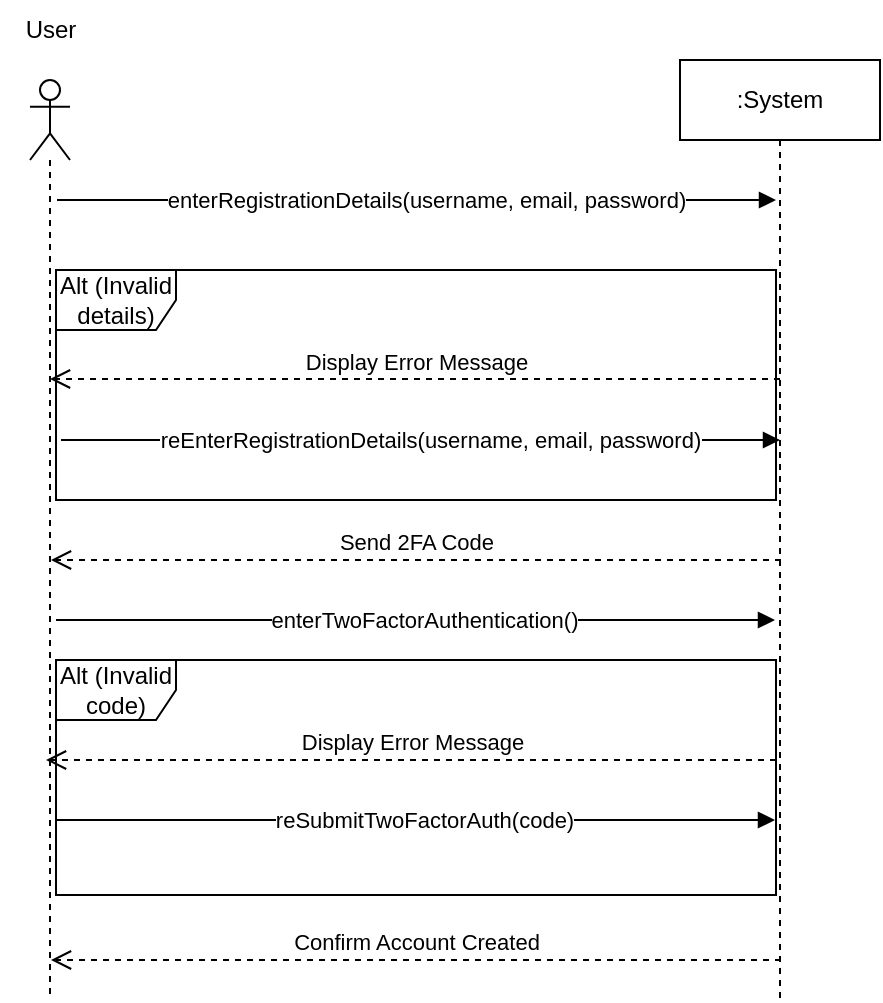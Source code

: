 <mxfile version="27.0.9" pages="15">
  <diagram name="Register Account" id="1pqpSfYd-cz9LpAwklKA">
    <mxGraphModel dx="1793" dy="948" grid="1" gridSize="10" guides="1" tooltips="1" connect="1" arrows="1" fold="1" page="1" pageScale="1" pageWidth="850" pageHeight="1100" math="0" shadow="0">
      <root>
        <mxCell id="0" />
        <mxCell id="1" parent="0" />
        <mxCell id="FxDAs1UEsDiS3sZXbJRw-1" value=":System" style="shape=umlLifeline;perimeter=lifelinePerimeter;whiteSpace=wrap;html=1;container=1;dropTarget=0;collapsible=0;recursiveResize=0;outlineConnect=0;portConstraint=eastwest;newEdgeStyle={&quot;curved&quot;:0,&quot;rounded&quot;:0};" vertex="1" parent="1">
          <mxGeometry x="530" y="500" width="100" height="470" as="geometry" />
        </mxCell>
        <mxCell id="FxDAs1UEsDiS3sZXbJRw-2" value="" style="shape=umlLifeline;perimeter=lifelinePerimeter;whiteSpace=wrap;html=1;container=1;dropTarget=0;collapsible=0;recursiveResize=0;outlineConnect=0;portConstraint=eastwest;newEdgeStyle={&quot;curved&quot;:0,&quot;rounded&quot;:0};participant=umlActor;" vertex="1" parent="1">
          <mxGeometry x="205" y="510" width="20" height="460" as="geometry" />
        </mxCell>
        <mxCell id="FxDAs1UEsDiS3sZXbJRw-3" value="User" style="text;html=1;align=center;verticalAlign=middle;resizable=0;points=[];autosize=1;strokeColor=none;fillColor=none;" vertex="1" parent="1">
          <mxGeometry x="190" y="470" width="50" height="30" as="geometry" />
        </mxCell>
        <mxCell id="FxDAs1UEsDiS3sZXbJRw-4" value="" style="endArrow=block;endFill=1;html=1;edgeStyle=orthogonalEdgeStyle;align=left;verticalAlign=top;rounded=0;" edge="1" parent="1">
          <mxGeometry x="-1" relative="1" as="geometry">
            <mxPoint x="218.5" y="570" as="sourcePoint" />
            <mxPoint x="578" y="570" as="targetPoint" />
            <Array as="points" />
          </mxGeometry>
        </mxCell>
        <mxCell id="FxDAs1UEsDiS3sZXbJRw-5" value="enterRegistrationDetails(username, email, password)" style="edgeLabel;html=1;align=center;verticalAlign=middle;resizable=0;points=[];" vertex="1" connectable="0" parent="FxDAs1UEsDiS3sZXbJRw-4">
          <mxGeometry x="-0.149" y="-4" relative="1" as="geometry">
            <mxPoint x="31" y="-4" as="offset" />
          </mxGeometry>
        </mxCell>
        <mxCell id="FxDAs1UEsDiS3sZXbJRw-7" value="Alt (Invalid details)" style="shape=umlFrame;whiteSpace=wrap;html=1;" vertex="1" parent="1">
          <mxGeometry x="218" y="605" width="360" height="115" as="geometry" />
        </mxCell>
        <mxCell id="FxDAs1UEsDiS3sZXbJRw-8" value="Display Error Message" style="html=1;verticalAlign=bottom;endArrow=open;dashed=1;endSize=8;rounded=0;" edge="1" parent="1">
          <mxGeometry relative="1" as="geometry">
            <mxPoint x="580" y="659.5" as="sourcePoint" />
            <mxPoint x="215" y="659.5" as="targetPoint" />
            <Array as="points" />
          </mxGeometry>
        </mxCell>
        <mxCell id="FxDAs1UEsDiS3sZXbJRw-9" value="" style="endArrow=block;endFill=1;html=1;edgeStyle=orthogonalEdgeStyle;align=left;verticalAlign=top;rounded=0;" edge="1" parent="1">
          <mxGeometry x="-1" relative="1" as="geometry">
            <mxPoint x="220.5" y="690" as="sourcePoint" />
            <mxPoint x="580" y="690" as="targetPoint" />
            <Array as="points" />
          </mxGeometry>
        </mxCell>
        <mxCell id="FxDAs1UEsDiS3sZXbJRw-10" value="reEnterRegistrationDetails(username, email, password)" style="edgeLabel;html=1;align=center;verticalAlign=middle;resizable=0;points=[];" vertex="1" connectable="0" parent="FxDAs1UEsDiS3sZXbJRw-9">
          <mxGeometry x="-0.149" y="-4" relative="1" as="geometry">
            <mxPoint x="31" y="-4" as="offset" />
          </mxGeometry>
        </mxCell>
        <mxCell id="FxDAs1UEsDiS3sZXbJRw-11" value="Confirm Account Created" style="html=1;verticalAlign=bottom;endArrow=open;dashed=1;endSize=8;rounded=0;" edge="1" parent="1">
          <mxGeometry relative="1" as="geometry">
            <mxPoint x="580.5" y="950" as="sourcePoint" />
            <mxPoint x="215.5" y="950" as="targetPoint" />
            <Array as="points">
              <mxPoint x="391" y="950" />
            </Array>
          </mxGeometry>
        </mxCell>
        <mxCell id="1gmR5vEs358kNA3_uDK7-1" value="Send 2FA Code" style="html=1;verticalAlign=bottom;endArrow=open;dashed=1;endSize=8;rounded=0;" edge="1" parent="1">
          <mxGeometry relative="1" as="geometry">
            <mxPoint x="580.5" y="750" as="sourcePoint" />
            <mxPoint x="215.5" y="750" as="targetPoint" />
            <Array as="points" />
          </mxGeometry>
        </mxCell>
        <mxCell id="1gmR5vEs358kNA3_uDK7-2" value="" style="endArrow=block;endFill=1;html=1;edgeStyle=orthogonalEdgeStyle;align=left;verticalAlign=top;rounded=0;" edge="1" parent="1">
          <mxGeometry x="-1" relative="1" as="geometry">
            <mxPoint x="218" y="780" as="sourcePoint" />
            <mxPoint x="577.5" y="780" as="targetPoint" />
            <Array as="points" />
          </mxGeometry>
        </mxCell>
        <mxCell id="1gmR5vEs358kNA3_uDK7-3" value="enterTwoFactorAuthentication()" style="edgeLabel;html=1;align=center;verticalAlign=middle;resizable=0;points=[];" vertex="1" connectable="0" parent="1gmR5vEs358kNA3_uDK7-2">
          <mxGeometry x="-0.149" y="-4" relative="1" as="geometry">
            <mxPoint x="31" y="-4" as="offset" />
          </mxGeometry>
        </mxCell>
        <mxCell id="mqZ5TVwkVFDU4co7SOMQ-1" value="Alt (Invalid code)" style="shape=umlFrame;whiteSpace=wrap;html=1;" vertex="1" parent="1">
          <mxGeometry x="218" y="800" width="360" height="117.5" as="geometry" />
        </mxCell>
        <mxCell id="mqZ5TVwkVFDU4co7SOMQ-2" value="Display Error Message" style="html=1;verticalAlign=bottom;endArrow=open;dashed=1;endSize=8;rounded=0;" edge="1" parent="1">
          <mxGeometry relative="1" as="geometry">
            <mxPoint x="578" y="850" as="sourcePoint" />
            <mxPoint x="213" y="850" as="targetPoint" />
            <Array as="points" />
          </mxGeometry>
        </mxCell>
        <mxCell id="mqZ5TVwkVFDU4co7SOMQ-3" value="" style="endArrow=block;endFill=1;html=1;edgeStyle=orthogonalEdgeStyle;align=left;verticalAlign=top;rounded=0;" edge="1" parent="1">
          <mxGeometry x="-1" relative="1" as="geometry">
            <mxPoint x="218" y="880" as="sourcePoint" />
            <mxPoint x="577.5" y="880" as="targetPoint" />
            <Array as="points" />
          </mxGeometry>
        </mxCell>
        <mxCell id="mqZ5TVwkVFDU4co7SOMQ-4" value="reSubmitTwoFactorAuth(code)" style="edgeLabel;html=1;align=center;verticalAlign=middle;resizable=0;points=[];" vertex="1" connectable="0" parent="mqZ5TVwkVFDU4co7SOMQ-3">
          <mxGeometry x="-0.149" y="-4" relative="1" as="geometry">
            <mxPoint x="31" y="-4" as="offset" />
          </mxGeometry>
        </mxCell>
      </root>
    </mxGraphModel>
  </diagram>
  <diagram id="uh87EgHbrQ8ZQ8i9jcUo" name="Log In">
    <mxGraphModel dx="1793" dy="948" grid="1" gridSize="10" guides="1" tooltips="1" connect="1" arrows="1" fold="1" page="1" pageScale="1" pageWidth="850" pageHeight="1100" math="0" shadow="0">
      <root>
        <mxCell id="0" />
        <mxCell id="1" parent="0" />
        <mxCell id="opAdSMWIHy6J_pjS0oB1-1" value=":System" style="shape=umlLifeline;perimeter=lifelinePerimeter;whiteSpace=wrap;html=1;container=1;collapsible=0;recursiveResize=0;outlineConnect=0;" vertex="1" parent="1">
          <mxGeometry x="540" y="370" width="100" height="470" as="geometry" />
        </mxCell>
        <mxCell id="J1fjOm7FPgVKY1wQyhdM-1" value="" style="shape=umlLifeline;participant=umlActor;perimeter=lifelinePerimeter;whiteSpace=wrap;html=1;container=1;collapsible=0;recursiveResize=0;verticalAlign=top;spacingTop=36;outlineConnect=0;" vertex="1" parent="1">
          <mxGeometry x="220" y="380" width="20" height="450" as="geometry" />
        </mxCell>
        <mxCell id="N7qdNixGbAc1uDaFdiIj-1" value="User" style="text;html=1;align=center;verticalAlign=middle;resizable=0;points=[];autosize=1;strokeColor=none;fillColor=none;" vertex="1" parent="1">
          <mxGeometry x="205" y="348" width="50" height="30" as="geometry" />
        </mxCell>
        <mxCell id="oaJqhY634ODGI0mnjkI0-1" value="" style="endArrow=block;endFill=1;html=1;edgeStyle=orthogonalEdgeStyle;align=left;verticalAlign=top;rounded=0;" edge="1" parent="1">
          <mxGeometry x="-1" relative="1" as="geometry">
            <mxPoint x="230" y="450" as="sourcePoint" />
            <mxPoint x="589.5" y="450" as="targetPoint" />
            <Array as="points" />
          </mxGeometry>
        </mxCell>
        <mxCell id="oaJqhY634ODGI0mnjkI0-2" value="enterCredentials(userName, password)" style="edgeLabel;html=1;align=center;verticalAlign=middle;resizable=0;points=[];" vertex="1" connectable="0" parent="oaJqhY634ODGI0mnjkI0-1">
          <mxGeometry x="-0.149" y="-4" relative="1" as="geometry">
            <mxPoint x="31" y="-4" as="offset" />
          </mxGeometry>
        </mxCell>
        <mxCell id="hAj1PIBD1Thy0Ns925TO-1" value="Alt (Invalid details)" style="shape=umlFrame;whiteSpace=wrap;html=1;" vertex="1" parent="1">
          <mxGeometry x="233" y="491" width="357" height="117.5" as="geometry" />
        </mxCell>
        <mxCell id="hAj1PIBD1Thy0Ns925TO-2" value="Display Error Message" style="html=1;verticalAlign=bottom;endArrow=open;dashed=1;endSize=8;rounded=0;exitX=1.007;exitY=0.308;exitDx=0;exitDy=0;exitPerimeter=0;" edge="1" parent="1" source="hAj1PIBD1Thy0Ns925TO-1">
          <mxGeometry relative="1" as="geometry">
            <mxPoint x="595" y="527" as="sourcePoint" />
            <mxPoint x="230" y="527" as="targetPoint" />
            <Array as="points" />
          </mxGeometry>
        </mxCell>
        <mxCell id="hAj1PIBD1Thy0Ns925TO-3" value="" style="endArrow=block;endFill=1;html=1;edgeStyle=orthogonalEdgeStyle;align=left;verticalAlign=top;rounded=0;" edge="1" parent="1">
          <mxGeometry x="-1" relative="1" as="geometry">
            <mxPoint x="235.5" y="557.5" as="sourcePoint" />
            <mxPoint x="595" y="557.5" as="targetPoint" />
            <Array as="points" />
          </mxGeometry>
        </mxCell>
        <mxCell id="hAj1PIBD1Thy0Ns925TO-4" value="reEnterCredentials(username, password)" style="edgeLabel;html=1;align=center;verticalAlign=middle;resizable=0;points=[];" vertex="1" connectable="0" parent="hAj1PIBD1Thy0Ns925TO-3">
          <mxGeometry x="-0.149" y="-4" relative="1" as="geometry">
            <mxPoint x="31" y="-4" as="offset" />
          </mxGeometry>
        </mxCell>
        <mxCell id="hAj1PIBD1Thy0Ns925TO-5" value="Send 2FA Code" style="html=1;verticalAlign=bottom;endArrow=open;dashed=1;endSize=8;rounded=0;" edge="1" parent="1">
          <mxGeometry relative="1" as="geometry">
            <mxPoint x="598" y="630" as="sourcePoint" />
            <mxPoint x="233" y="630" as="targetPoint" />
            <Array as="points" />
          </mxGeometry>
        </mxCell>
        <mxCell id="M-MEIZKygvUvYzM5Lk3Q-1" value="" style="endArrow=block;endFill=1;html=1;edgeStyle=orthogonalEdgeStyle;align=left;verticalAlign=top;rounded=0;" edge="1" parent="1">
          <mxGeometry x="-1" relative="1" as="geometry">
            <mxPoint x="233.5" y="660" as="sourcePoint" />
            <mxPoint x="593" y="660" as="targetPoint" />
            <Array as="points" />
          </mxGeometry>
        </mxCell>
        <mxCell id="M-MEIZKygvUvYzM5Lk3Q-2" value="enterTwoFactorAuthentication(code)" style="edgeLabel;html=1;align=center;verticalAlign=middle;resizable=0;points=[];" vertex="1" connectable="0" parent="M-MEIZKygvUvYzM5Lk3Q-1">
          <mxGeometry x="-0.149" y="-4" relative="1" as="geometry">
            <mxPoint x="31" y="-4" as="offset" />
          </mxGeometry>
        </mxCell>
        <mxCell id="Be-OJxQsaDiipmhl5En7-1" value="Alt (Invalid code)" style="shape=umlFrame;whiteSpace=wrap;html=1;" vertex="1" parent="1">
          <mxGeometry x="233" y="680" width="360" height="117.5" as="geometry" />
        </mxCell>
        <mxCell id="Be-OJxQsaDiipmhl5En7-2" value="Display Error Message" style="html=1;verticalAlign=bottom;endArrow=open;dashed=1;endSize=8;rounded=0;" edge="1" parent="1">
          <mxGeometry relative="1" as="geometry">
            <mxPoint x="593" y="730" as="sourcePoint" />
            <mxPoint x="228" y="730" as="targetPoint" />
            <Array as="points" />
          </mxGeometry>
        </mxCell>
        <mxCell id="Be-OJxQsaDiipmhl5En7-3" value="" style="endArrow=block;endFill=1;html=1;edgeStyle=orthogonalEdgeStyle;align=left;verticalAlign=top;rounded=0;" edge="1" parent="1">
          <mxGeometry x="-1" relative="1" as="geometry">
            <mxPoint x="233" y="760" as="sourcePoint" />
            <mxPoint x="592.5" y="760" as="targetPoint" />
            <Array as="points" />
          </mxGeometry>
        </mxCell>
        <mxCell id="Be-OJxQsaDiipmhl5En7-4" value="reSubmitTwoFactorAuth(code)" style="edgeLabel;html=1;align=center;verticalAlign=middle;resizable=0;points=[];" vertex="1" connectable="0" parent="Be-OJxQsaDiipmhl5En7-3">
          <mxGeometry x="-0.149" y="-4" relative="1" as="geometry">
            <mxPoint x="31" y="-4" as="offset" />
          </mxGeometry>
        </mxCell>
        <mxCell id="VzkKA3PZpx1zdFq-BIwN-2" value="Show Dashboard" style="html=1;verticalAlign=bottom;endArrow=open;dashed=1;endSize=8;rounded=0;" edge="1" parent="1">
          <mxGeometry relative="1" as="geometry">
            <mxPoint x="598" y="820" as="sourcePoint" />
            <mxPoint x="233" y="820" as="targetPoint" />
            <Array as="points" />
          </mxGeometry>
        </mxCell>
      </root>
    </mxGraphModel>
  </diagram>
  <diagram id="i5IVwLpuvhAJIHxCDDOK" name="Connect Bank Account">
    <mxGraphModel dx="1793" dy="948" grid="1" gridSize="10" guides="1" tooltips="1" connect="1" arrows="1" fold="1" page="1" pageScale="1" pageWidth="850" pageHeight="1100" math="0" shadow="0">
      <root>
        <mxCell id="0" />
        <mxCell id="1" parent="0" />
        <mxCell id="KcyXoarNdVbim__01WrX-1" value=":System" style="shape=umlLifeline;perimeter=lifelinePerimeter;whiteSpace=wrap;html=1;container=1;collapsible=0;recursiveResize=0;outlineConnect=0;" vertex="1" parent="1">
          <mxGeometry x="550" y="420" width="100" height="300" as="geometry" />
        </mxCell>
        <mxCell id="522Ho5aytyaWJcNF1Unx-1" value="" style="shape=umlLifeline;participant=umlActor;perimeter=lifelinePerimeter;whiteSpace=wrap;html=1;container=1;collapsible=0;recursiveResize=0;verticalAlign=top;spacingTop=36;outlineConnect=0;" vertex="1" parent="1">
          <mxGeometry x="230" y="420" width="20" height="300" as="geometry" />
        </mxCell>
        <mxCell id="DCIxynMOUwX_Ei5-sJFM-1" value="" style="endArrow=block;endFill=1;html=1;edgeStyle=orthogonalEdgeStyle;align=left;verticalAlign=top;rounded=0;" edge="1" parent="1">
          <mxGeometry x="-1" relative="1" as="geometry">
            <mxPoint x="245" y="580" as="sourcePoint" />
            <mxPoint x="604.5" y="580" as="targetPoint" />
            <Array as="points" />
          </mxGeometry>
        </mxCell>
        <mxCell id="DCIxynMOUwX_Ei5-sJFM-2" value="enterBankCredentials(userName, password)" style="edgeLabel;html=1;align=center;verticalAlign=middle;resizable=0;points=[];" vertex="1" connectable="0" parent="DCIxynMOUwX_Ei5-sJFM-1">
          <mxGeometry x="-0.149" y="-4" relative="1" as="geometry">
            <mxPoint x="31" y="-4" as="offset" />
          </mxGeometry>
        </mxCell>
        <mxCell id="DCIxynMOUwX_Ei5-sJFM-3" value="" style="endArrow=block;endFill=1;html=1;edgeStyle=orthogonalEdgeStyle;align=left;verticalAlign=top;rounded=0;" edge="1" parent="1">
          <mxGeometry x="-1" relative="1" as="geometry">
            <mxPoint x="245" y="480" as="sourcePoint" />
            <mxPoint x="604.5" y="480" as="targetPoint" />
            <Array as="points" />
          </mxGeometry>
        </mxCell>
        <mxCell id="DCIxynMOUwX_Ei5-sJFM-4" value="connectBankAccount()" style="edgeLabel;html=1;align=center;verticalAlign=middle;resizable=0;points=[];" vertex="1" connectable="0" parent="DCIxynMOUwX_Ei5-sJFM-3">
          <mxGeometry x="-0.149" y="-4" relative="1" as="geometry">
            <mxPoint x="31" y="-4" as="offset" />
          </mxGeometry>
        </mxCell>
        <mxCell id="LgQk5Skc2WcmGvNvlmgl-1" value="Show Bank List" style="html=1;verticalAlign=bottom;endArrow=open;dashed=1;endSize=8;rounded=0;" edge="1" parent="1">
          <mxGeometry x="0.001" relative="1" as="geometry">
            <mxPoint x="605" y="510" as="sourcePoint" />
            <mxPoint x="240" y="510" as="targetPoint" />
            <Array as="points">
              <mxPoint x="415.5" y="510" />
            </Array>
            <mxPoint as="offset" />
          </mxGeometry>
        </mxCell>
        <mxCell id="nQMW1B32F1hX8MCWmwQC-1" value="Ask permission to connect account" style="html=1;verticalAlign=bottom;endArrow=open;dashed=1;endSize=8;rounded=0;" edge="1" parent="1">
          <mxGeometry x="0.001" relative="1" as="geometry">
            <mxPoint x="608" y="620" as="sourcePoint" />
            <mxPoint x="243" y="620" as="targetPoint" />
            <Array as="points">
              <mxPoint x="418.5" y="620" />
            </Array>
            <mxPoint as="offset" />
          </mxGeometry>
        </mxCell>
        <mxCell id="nQMW1B32F1hX8MCWmwQC-2" value="" style="endArrow=block;endFill=1;html=1;edgeStyle=orthogonalEdgeStyle;align=left;verticalAlign=top;rounded=0;" edge="1" parent="1">
          <mxGeometry x="-1" relative="1" as="geometry">
            <mxPoint x="240" y="540" as="sourcePoint" />
            <mxPoint x="599.5" y="540" as="targetPoint" />
            <Array as="points" />
          </mxGeometry>
        </mxCell>
        <mxCell id="nQMW1B32F1hX8MCWmwQC-3" value="selectUserBankChoice(Bank)" style="edgeLabel;html=1;align=center;verticalAlign=middle;resizable=0;points=[];" vertex="1" connectable="0" parent="nQMW1B32F1hX8MCWmwQC-2">
          <mxGeometry x="-0.149" y="-4" relative="1" as="geometry">
            <mxPoint x="31" y="-4" as="offset" />
          </mxGeometry>
        </mxCell>
        <mxCell id="nQMW1B32F1hX8MCWmwQC-5" value="" style="endArrow=block;endFill=1;html=1;edgeStyle=orthogonalEdgeStyle;align=left;verticalAlign=top;rounded=0;" edge="1" parent="1">
          <mxGeometry x="-1" relative="1" as="geometry">
            <mxPoint x="240" y="650" as="sourcePoint" />
            <mxPoint x="599.5" y="650" as="targetPoint" />
            <Array as="points" />
          </mxGeometry>
        </mxCell>
        <mxCell id="nQMW1B32F1hX8MCWmwQC-6" value="initiateBankConnection(Account)" style="edgeLabel;html=1;align=center;verticalAlign=middle;resizable=0;points=[];" vertex="1" connectable="0" parent="nQMW1B32F1hX8MCWmwQC-5">
          <mxGeometry x="-0.149" y="-4" relative="1" as="geometry">
            <mxPoint x="31" y="-4" as="offset" />
          </mxGeometry>
        </mxCell>
        <mxCell id="nQMW1B32F1hX8MCWmwQC-7" value="Bank Account Connected" style="html=1;verticalAlign=bottom;endArrow=open;dashed=1;endSize=8;rounded=0;" edge="1" parent="1">
          <mxGeometry x="0.001" relative="1" as="geometry">
            <mxPoint x="608" y="690" as="sourcePoint" />
            <mxPoint x="243" y="690" as="targetPoint" />
            <Array as="points">
              <mxPoint x="418.5" y="690" />
            </Array>
            <mxPoint as="offset" />
          </mxGeometry>
        </mxCell>
      </root>
    </mxGraphModel>
  </diagram>
  <diagram id="peTMQjeKiq0AIDLkKxx9" name="Sync Transaction">
    <mxGraphModel dx="1793" dy="948" grid="1" gridSize="10" guides="1" tooltips="1" connect="1" arrows="1" fold="1" page="1" pageScale="1" pageWidth="850" pageHeight="1100" math="0" shadow="0">
      <root>
        <mxCell id="0" />
        <mxCell id="1" parent="0" />
        <mxCell id="cuiz1XQLiI8A0QThiAB_-1" value=":Bank" style="shape=umlLifeline;perimeter=lifelinePerimeter;whiteSpace=wrap;html=1;container=1;collapsible=0;recursiveResize=0;outlineConnect=0;" vertex="1" parent="1">
          <mxGeometry x="500" y="429" width="100" height="231" as="geometry" />
        </mxCell>
        <mxCell id="K5MD4WhougbMNWgGFbaG-1" value="" style="shape=umlLifeline;participant=umlActor;perimeter=lifelinePerimeter;whiteSpace=wrap;html=1;container=1;collapsible=0;recursiveResize=0;verticalAlign=top;spacingTop=36;outlineConnect=0;" vertex="1" parent="1">
          <mxGeometry x="190" y="440" width="20" height="220" as="geometry" />
        </mxCell>
        <mxCell id="1xd4soagFU9HnLHUa8Md-1" value="User" style="text;html=1;align=center;verticalAlign=middle;resizable=0;points=[];autosize=1;strokeColor=none;fillColor=none;" vertex="1" parent="1">
          <mxGeometry x="175" y="410" width="50" height="30" as="geometry" />
        </mxCell>
        <mxCell id="qIfcWWj2qbqolz4PFFvk-1" value="" style="endArrow=block;endFill=1;html=1;edgeStyle=orthogonalEdgeStyle;align=left;verticalAlign=top;rounded=0;" edge="1" parent="1">
          <mxGeometry x="-1" relative="1" as="geometry">
            <mxPoint x="200" y="510" as="sourcePoint" />
            <mxPoint x="550" y="510" as="targetPoint" />
            <Array as="points" />
          </mxGeometry>
        </mxCell>
        <mxCell id="qIfcWWj2qbqolz4PFFvk-2" value="syncTransactions(connectedAccount)" style="edgeLabel;html=1;align=center;verticalAlign=middle;resizable=0;points=[];" vertex="1" connectable="0" parent="qIfcWWj2qbqolz4PFFvk-1">
          <mxGeometry x="-0.149" y="-4" relative="1" as="geometry">
            <mxPoint x="31" y="-4" as="offset" />
          </mxGeometry>
        </mxCell>
        <mxCell id="qIfcWWj2qbqolz4PFFvk-3" value="Display Transactions" style="html=1;verticalAlign=bottom;endArrow=open;dashed=1;endSize=8;rounded=0;" edge="1" parent="1">
          <mxGeometry x="0.001" relative="1" as="geometry">
            <mxPoint x="550" y="560.5" as="sourcePoint" />
            <mxPoint x="200" y="560" as="targetPoint" />
            <Array as="points">
              <mxPoint x="375.5" y="560" />
            </Array>
            <mxPoint as="offset" />
          </mxGeometry>
        </mxCell>
      </root>
    </mxGraphModel>
  </diagram>
  <diagram id="y6f8h4-BZxH0-dwR-Xw2" name="Provide Statements">
    <mxGraphModel dx="1793" dy="948" grid="1" gridSize="10" guides="1" tooltips="1" connect="1" arrows="1" fold="1" page="1" pageScale="1" pageWidth="850" pageHeight="1100" math="0" shadow="0">
      <root>
        <mxCell id="0" />
        <mxCell id="1" parent="0" />
        <mxCell id="4e6lsWODcdJ3Via3zUoh-1" value=":System" style="shape=umlLifeline;perimeter=lifelinePerimeter;whiteSpace=wrap;html=1;container=1;collapsible=0;recursiveResize=0;outlineConnect=0;" vertex="1" parent="1">
          <mxGeometry x="530" y="360" width="100" height="300" as="geometry" />
        </mxCell>
        <mxCell id="27RHtHxHYs9ijt4u62z3-1" value="" style="shape=umlLifeline;participant=umlActor;perimeter=lifelinePerimeter;whiteSpace=wrap;html=1;container=1;collapsible=0;recursiveResize=0;verticalAlign=top;spacingTop=36;outlineConnect=0;" vertex="1" parent="1">
          <mxGeometry x="210" y="360" width="20" height="300" as="geometry" />
        </mxCell>
        <mxCell id="6fdwEbvSgm31NNwG1V2H-1" value="Bank" style="text;html=1;align=center;verticalAlign=middle;resizable=0;points=[];autosize=1;strokeColor=none;fillColor=none;" vertex="1" parent="1">
          <mxGeometry x="195" y="328" width="50" height="30" as="geometry" />
        </mxCell>
        <mxCell id="rzWqcx9wELx2UDYNCoJS-1" value="Acknowledge Statement Recieved" style="html=1;verticalAlign=bottom;endArrow=open;dashed=1;endSize=8;rounded=0;" edge="1" parent="1">
          <mxGeometry x="0.003" relative="1" as="geometry">
            <mxPoint x="575" y="480" as="sourcePoint" />
            <mxPoint x="220" y="480" as="targetPoint" />
            <Array as="points">
              <mxPoint x="385.5" y="480" />
            </Array>
            <mxPoint as="offset" />
          </mxGeometry>
        </mxCell>
        <mxCell id="y7ThaSYnWT--AiEIeCyC-1" value="" style="endArrow=block;endFill=1;html=1;edgeStyle=orthogonalEdgeStyle;align=left;verticalAlign=top;rounded=0;" edge="1" parent="1">
          <mxGeometry x="-1" relative="1" as="geometry">
            <mxPoint x="220" y="430" as="sourcePoint" />
            <mxPoint x="579.5" y="430" as="targetPoint" />
            <Array as="points" />
          </mxGeometry>
        </mxCell>
        <mxCell id="y7ThaSYnWT--AiEIeCyC-2" value="sendMonthlyStatements(userID, statementData)" style="edgeLabel;html=1;align=center;verticalAlign=middle;resizable=0;points=[];" vertex="1" connectable="0" parent="y7ThaSYnWT--AiEIeCyC-1">
          <mxGeometry x="-0.149" y="-4" relative="1" as="geometry">
            <mxPoint x="31" y="-4" as="offset" />
          </mxGeometry>
        </mxCell>
      </root>
    </mxGraphModel>
  </diagram>
  <diagram id="eclNfc9ZfbcEC3QKp3Fj" name="Track Earnings and Spendings">
    <mxGraphModel dx="1793" dy="948" grid="1" gridSize="10" guides="1" tooltips="1" connect="1" arrows="1" fold="1" page="1" pageScale="1" pageWidth="850" pageHeight="1100" math="0" shadow="0">
      <root>
        <mxCell id="0" />
        <mxCell id="1" parent="0" />
        <mxCell id="qS8W4mdJHPQzK-oQmi4c-1" value=":System" style="shape=umlLifeline;perimeter=lifelinePerimeter;whiteSpace=wrap;html=1;container=1;collapsible=0;recursiveResize=0;outlineConnect=0;" vertex="1" parent="1">
          <mxGeometry x="520" y="368" width="100" height="300" as="geometry" />
        </mxCell>
        <mxCell id="eshZVdfJpMCLeb-qC4mu-1" value="" style="shape=umlLifeline;participant=umlActor;perimeter=lifelinePerimeter;whiteSpace=wrap;html=1;container=1;collapsible=0;recursiveResize=0;verticalAlign=top;spacingTop=36;outlineConnect=0;" vertex="1" parent="1">
          <mxGeometry x="200" y="370" width="20" height="300" as="geometry" />
        </mxCell>
        <mxCell id="EkPuNPj9YBVV0HXVsUm_-1" value="User" style="text;html=1;align=center;verticalAlign=middle;resizable=0;points=[];autosize=1;strokeColor=none;fillColor=none;" vertex="1" parent="1">
          <mxGeometry x="185" y="338" width="50" height="30" as="geometry" />
        </mxCell>
        <mxCell id="r23NXeD3flRm4oLqwcIi-1" value="" style="endArrow=block;endFill=1;html=1;edgeStyle=orthogonalEdgeStyle;align=left;verticalAlign=top;rounded=0;" edge="1" parent="1">
          <mxGeometry x="-1" relative="1" as="geometry">
            <mxPoint x="210" y="440" as="sourcePoint" />
            <mxPoint x="569.5" y="440" as="targetPoint" />
            <Array as="points" />
          </mxGeometry>
        </mxCell>
        <mxCell id="r23NXeD3flRm4oLqwcIi-2" value="trackFinances(Bank Statements, Transactions)" style="edgeLabel;html=1;align=center;verticalAlign=middle;resizable=0;points=[];" vertex="1" connectable="0" parent="r23NXeD3flRm4oLqwcIi-1">
          <mxGeometry x="-0.149" y="-4" relative="1" as="geometry">
            <mxPoint x="31" y="-4" as="offset" />
          </mxGeometry>
        </mxCell>
        <mxCell id="G3dQ8SsW1Ptd2PF-X1bY-1" value="Show Financial Summary" style="html=1;verticalAlign=bottom;endArrow=open;dashed=1;endSize=8;rounded=0;" edge="1" parent="1">
          <mxGeometry x="0.003" relative="1" as="geometry">
            <mxPoint x="565" y="480" as="sourcePoint" />
            <mxPoint x="210" y="480" as="targetPoint" />
            <Array as="points">
              <mxPoint x="375.5" y="480" />
            </Array>
            <mxPoint as="offset" />
          </mxGeometry>
        </mxCell>
      </root>
    </mxGraphModel>
  </diagram>
  <diagram id="ORK8Fzp5yGyvLCTQnJiO" name="Extract Receipt Data">
    <mxGraphModel dx="1793" dy="948" grid="1" gridSize="10" guides="1" tooltips="1" connect="1" arrows="1" fold="1" page="1" pageScale="1" pageWidth="850" pageHeight="1100" math="0" shadow="0">
      <root>
        <mxCell id="0" />
        <mxCell id="1" parent="0" />
        <mxCell id="jH4csHfijqyCnBOFFiC3-1" value=":System" style="shape=umlLifeline;perimeter=lifelinePerimeter;whiteSpace=wrap;html=1;container=1;collapsible=0;recursiveResize=0;outlineConnect=0;" vertex="1" parent="1">
          <mxGeometry x="550" y="370" width="100" height="300" as="geometry" />
        </mxCell>
        <mxCell id="l_njW3i3j0D-JKUGmFXc-1" value="" style="shape=umlLifeline;participant=umlActor;perimeter=lifelinePerimeter;whiteSpace=wrap;html=1;container=1;collapsible=0;recursiveResize=0;verticalAlign=top;spacingTop=36;outlineConnect=0;" vertex="1" parent="1">
          <mxGeometry x="230" y="380" width="20" height="300" as="geometry" />
        </mxCell>
        <mxCell id="MudsF536SHSzw8S0Snht-1" value="LLM" style="text;html=1;align=center;verticalAlign=middle;resizable=0;points=[];autosize=1;strokeColor=none;fillColor=none;" vertex="1" parent="1">
          <mxGeometry x="215" y="348" width="50" height="30" as="geometry" />
        </mxCell>
        <mxCell id="drqv8kHe1jzCLWoUAY_4-1" value="" style="endArrow=block;endFill=1;html=1;edgeStyle=orthogonalEdgeStyle;align=left;verticalAlign=top;rounded=0;" edge="1" parent="1">
          <mxGeometry x="-1" relative="1" as="geometry">
            <mxPoint x="240" y="510" as="sourcePoint" />
            <mxPoint x="599.5" y="510" as="targetPoint" />
            <Array as="points" />
          </mxGeometry>
        </mxCell>
        <mxCell id="drqv8kHe1jzCLWoUAY_4-2" value="uploadReceiptToSpendingTracker(receiptData)" style="edgeLabel;html=1;align=center;verticalAlign=middle;resizable=0;points=[];" vertex="1" connectable="0" parent="drqv8kHe1jzCLWoUAY_4-1">
          <mxGeometry x="-0.149" y="-4" relative="1" as="geometry">
            <mxPoint x="31" y="-4" as="offset" />
          </mxGeometry>
        </mxCell>
        <mxCell id="L42pbCjt7MNb4UsF14RB-1" value="Confirm Receipt Processed" style="html=1;verticalAlign=bottom;endArrow=open;dashed=1;endSize=8;rounded=0;" edge="1" parent="1">
          <mxGeometry x="0.003" relative="1" as="geometry">
            <mxPoint x="595" y="580" as="sourcePoint" />
            <mxPoint x="240" y="580" as="targetPoint" />
            <Array as="points">
              <mxPoint x="405.5" y="580" />
            </Array>
            <mxPoint as="offset" />
          </mxGeometry>
        </mxCell>
        <mxCell id="P8GJv4MNpR8nHfxFw2Mc-1" value="Loop" style="shape=umlFrame;whiteSpace=wrap;html=1;" vertex="1" parent="1">
          <mxGeometry x="240" y="435" width="360" height="115" as="geometry" />
        </mxCell>
        <mxCell id="Osj8SX1pOEDcj6Wv3xRn-1" value="" style="endArrow=block;endFill=1;html=1;edgeStyle=orthogonalEdgeStyle;align=left;verticalAlign=top;rounded=0;" edge="1" parent="1">
          <mxGeometry x="-1" relative="1" as="geometry">
            <mxPoint x="240" y="480" as="sourcePoint" />
            <mxPoint x="599.5" y="480" as="targetPoint" />
            <Array as="points" />
          </mxGeometry>
        </mxCell>
        <mxCell id="Osj8SX1pOEDcj6Wv3xRn-2" value="readReceiptData(receipt)" style="edgeLabel;html=1;align=center;verticalAlign=middle;resizable=0;points=[];" vertex="1" connectable="0" parent="Osj8SX1pOEDcj6Wv3xRn-1">
          <mxGeometry x="-0.149" y="-4" relative="1" as="geometry">
            <mxPoint x="31" y="-4" as="offset" />
          </mxGeometry>
        </mxCell>
      </root>
    </mxGraphModel>
  </diagram>
  <diagram id="qGeQpvENaUPfa4bPHEcO" name="Track Upcoming Charges">
    <mxGraphModel dx="1793" dy="948" grid="1" gridSize="10" guides="1" tooltips="1" connect="1" arrows="1" fold="1" page="1" pageScale="1" pageWidth="850" pageHeight="1100" math="0" shadow="0">
      <root>
        <mxCell id="0" />
        <mxCell id="1" parent="0" />
        <mxCell id="I2jylJ0lrlqNO6UiCMEU-1" value=":System" style="shape=umlLifeline;perimeter=lifelinePerimeter;whiteSpace=wrap;html=1;container=1;collapsible=0;recursiveResize=0;outlineConnect=0;" vertex="1" parent="1">
          <mxGeometry x="560" y="300" width="100" height="300" as="geometry" />
        </mxCell>
        <mxCell id="hTWy7MgIWuyc21do8HtD-1" value="" style="shape=umlLifeline;participant=umlActor;perimeter=lifelinePerimeter;whiteSpace=wrap;html=1;container=1;collapsible=0;recursiveResize=0;verticalAlign=top;spacingTop=36;outlineConnect=0;" vertex="1" parent="1">
          <mxGeometry x="240" y="310" width="20" height="300" as="geometry" />
        </mxCell>
        <mxCell id="JSNmUN5UIGymLQO6HYCO-1" value="User" style="text;html=1;align=center;verticalAlign=middle;resizable=0;points=[];autosize=1;strokeColor=none;fillColor=none;" vertex="1" parent="1">
          <mxGeometry x="225" y="280" width="50" height="30" as="geometry" />
        </mxCell>
        <mxCell id="LEUnzWckwud5eLbdS3CV-1" value="" style="endArrow=block;endFill=1;html=1;edgeStyle=orthogonalEdgeStyle;align=left;verticalAlign=top;rounded=0;" edge="1" parent="1">
          <mxGeometry x="-1" relative="1" as="geometry">
            <mxPoint x="250" y="390" as="sourcePoint" />
            <mxPoint x="609.5" y="390" as="targetPoint" />
            <Array as="points" />
          </mxGeometry>
        </mxCell>
        <mxCell id="LEUnzWckwud5eLbdS3CV-2" value="viewUpcomingCharges(Account transactions)" style="edgeLabel;html=1;align=center;verticalAlign=middle;resizable=0;points=[];" vertex="1" connectable="0" parent="LEUnzWckwud5eLbdS3CV-1">
          <mxGeometry x="-0.149" y="-4" relative="1" as="geometry">
            <mxPoint x="31" y="-4" as="offset" />
          </mxGeometry>
        </mxCell>
        <mxCell id="Jm2Oqxgr2XfxIKextS05-1" value="Show Upcoming Charges" style="html=1;verticalAlign=bottom;endArrow=open;dashed=1;endSize=8;rounded=0;" edge="1" parent="1">
          <mxGeometry x="0.003" relative="1" as="geometry">
            <mxPoint x="603" y="430" as="sourcePoint" />
            <mxPoint x="248" y="430" as="targetPoint" />
            <Array as="points">
              <mxPoint x="413.5" y="430" />
              <mxPoint x="328" y="430" />
            </Array>
            <mxPoint as="offset" />
          </mxGeometry>
        </mxCell>
      </root>
    </mxGraphModel>
  </diagram>
  <diagram id="TltVLPndiwZGIvlRWObg" name="Set Reminders">
    <mxGraphModel dx="1793" dy="948" grid="1" gridSize="10" guides="1" tooltips="1" connect="1" arrows="1" fold="1" page="1" pageScale="1" pageWidth="850" pageHeight="1100" math="0" shadow="0">
      <root>
        <mxCell id="0" />
        <mxCell id="1" parent="0" />
        <mxCell id="7YO_AoYSdpaU2VS_2zgS-1" value=":System" style="shape=umlLifeline;perimeter=lifelinePerimeter;whiteSpace=wrap;html=1;container=1;collapsible=0;recursiveResize=0;outlineConnect=0;" vertex="1" parent="1">
          <mxGeometry x="510" y="340" width="100" height="300" as="geometry" />
        </mxCell>
        <mxCell id="z4Uw32N-NIEY3yhbwt0t-1" value="" style="shape=umlLifeline;participant=umlActor;perimeter=lifelinePerimeter;whiteSpace=wrap;html=1;container=1;collapsible=0;recursiveResize=0;verticalAlign=top;spacingTop=36;outlineConnect=0;" vertex="1" parent="1">
          <mxGeometry x="200" y="340" width="20" height="300" as="geometry" />
        </mxCell>
        <mxCell id="GA2a5-3jkt21r0IolmT7-1" value="User" style="text;html=1;align=center;verticalAlign=middle;resizable=0;points=[];autosize=1;strokeColor=none;fillColor=none;" vertex="1" parent="1">
          <mxGeometry x="185" y="308" width="50" height="30" as="geometry" />
        </mxCell>
        <mxCell id="GA2a5-3jkt21r0IolmT7-2" value="Confirm Remider Set" style="html=1;verticalAlign=bottom;endArrow=open;dashed=1;endSize=8;rounded=0;" edge="1" parent="1">
          <mxGeometry x="0.003" relative="1" as="geometry">
            <mxPoint x="565" y="460" as="sourcePoint" />
            <mxPoint x="210" y="460" as="targetPoint" />
            <Array as="points">
              <mxPoint x="375.5" y="460" />
            </Array>
            <mxPoint as="offset" />
          </mxGeometry>
        </mxCell>
        <mxCell id="lrNO7X4CCsk3izBVY995-1" value="" style="endArrow=block;endFill=1;html=1;edgeStyle=orthogonalEdgeStyle;align=left;verticalAlign=top;rounded=0;" edge="1" parent="1">
          <mxGeometry x="-1" relative="1" as="geometry">
            <mxPoint x="210" y="410" as="sourcePoint" />
            <mxPoint x="569.5" y="410" as="targetPoint" />
            <Array as="points" />
          </mxGeometry>
        </mxCell>
        <mxCell id="lrNO7X4CCsk3izBVY995-2" value="createReminder(reminderText, dateTime)" style="edgeLabel;html=1;align=center;verticalAlign=middle;resizable=0;points=[];" vertex="1" connectable="0" parent="lrNO7X4CCsk3izBVY995-1">
          <mxGeometry x="-0.149" y="-4" relative="1" as="geometry">
            <mxPoint x="31" y="-4" as="offset" />
          </mxGeometry>
        </mxCell>
      </root>
    </mxGraphModel>
  </diagram>
  <diagram id="kMhVxaa2TPdeAQf8-Cb4" name="Send Reminders">
    <mxGraphModel dx="1793" dy="948" grid="1" gridSize="10" guides="1" tooltips="1" connect="1" arrows="1" fold="1" page="1" pageScale="1" pageWidth="850" pageHeight="1100" math="0" shadow="0">
      <root>
        <mxCell id="0" />
        <mxCell id="1" parent="0" />
        <mxCell id="b51_t3wHON0qGNm7_Doy-1" value=":System" style="shape=umlLifeline;perimeter=lifelinePerimeter;whiteSpace=wrap;html=1;container=1;collapsible=0;recursiveResize=0;outlineConnect=0;" vertex="1" parent="1">
          <mxGeometry x="540" y="350" width="100" height="300" as="geometry" />
        </mxCell>
        <mxCell id="ILHmtIt7YyGYBw-ItzMg-1" value="" style="shape=umlLifeline;participant=umlActor;perimeter=lifelinePerimeter;whiteSpace=wrap;html=1;container=1;collapsible=0;recursiveResize=0;verticalAlign=top;spacingTop=36;outlineConnect=0;" vertex="1" parent="1">
          <mxGeometry x="220" y="360" width="20" height="300" as="geometry" />
        </mxCell>
        <mxCell id="WFM82I4vp33wTVIDU4WU-1" value="Time" style="text;html=1;align=center;verticalAlign=middle;resizable=0;points=[];autosize=1;strokeColor=none;fillColor=none;" vertex="1" parent="1">
          <mxGeometry x="205" y="330" width="50" height="30" as="geometry" />
        </mxCell>
        <mxCell id="WFM82I4vp33wTVIDU4WU-2" value="" style="endArrow=block;endFill=1;html=1;edgeStyle=orthogonalEdgeStyle;align=left;verticalAlign=top;rounded=0;" edge="1" parent="1">
          <mxGeometry x="-1" relative="1" as="geometry">
            <mxPoint x="230" y="430" as="sourcePoint" />
            <mxPoint x="589.5" y="430" as="targetPoint" />
            <Array as="points" />
          </mxGeometry>
        </mxCell>
        <mxCell id="WFM82I4vp33wTVIDU4WU-3" value="triggerReminder(reminderID, reminderContent)" style="edgeLabel;html=1;align=center;verticalAlign=middle;resizable=0;points=[];" vertex="1" connectable="0" parent="WFM82I4vp33wTVIDU4WU-2">
          <mxGeometry x="-0.149" y="-4" relative="1" as="geometry">
            <mxPoint x="31" y="-4" as="offset" />
          </mxGeometry>
        </mxCell>
        <mxCell id="1oyeK3DIXlKkZJ5NZZGF-1" value="Confirm Reminder Sent" style="html=1;verticalAlign=bottom;endArrow=open;dashed=1;endSize=8;rounded=0;" edge="1" parent="1">
          <mxGeometry x="0.003" relative="1" as="geometry">
            <mxPoint x="585" y="480" as="sourcePoint" />
            <mxPoint x="230" y="480" as="targetPoint" />
            <Array as="points">
              <mxPoint x="395.5" y="480" />
            </Array>
            <mxPoint as="offset" />
          </mxGeometry>
        </mxCell>
      </root>
    </mxGraphModel>
  </diagram>
  <diagram id="yftPoeKfVIf5Yo_vVTMz" name="Set Savings Plan">
    <mxGraphModel dx="1793" dy="948" grid="1" gridSize="10" guides="1" tooltips="1" connect="1" arrows="1" fold="1" page="1" pageScale="1" pageWidth="850" pageHeight="1100" math="0" shadow="0">
      <root>
        <mxCell id="0" />
        <mxCell id="1" parent="0" />
        <mxCell id="P0AslgzhgZhaWATD9cb1-1" value=":System" style="shape=umlLifeline;perimeter=lifelinePerimeter;whiteSpace=wrap;html=1;container=1;collapsible=0;recursiveResize=0;outlineConnect=0;" vertex="1" parent="1">
          <mxGeometry x="520" y="348" width="100" height="300" as="geometry" />
        </mxCell>
        <mxCell id="4zcaCk53fkjnVjRvOccZ-1" value="" style="shape=umlLifeline;participant=umlActor;perimeter=lifelinePerimeter;whiteSpace=wrap;html=1;container=1;collapsible=0;recursiveResize=0;verticalAlign=top;spacingTop=36;outlineConnect=0;" vertex="1" parent="1">
          <mxGeometry x="200" y="350" width="20" height="300" as="geometry" />
        </mxCell>
        <mxCell id="CJv0tXt_4GkGGsHEieep-1" value="User" style="text;html=1;align=center;verticalAlign=middle;resizable=0;points=[];autosize=1;strokeColor=none;fillColor=none;" vertex="1" parent="1">
          <mxGeometry x="185" y="318" width="50" height="30" as="geometry" />
        </mxCell>
        <mxCell id="CJv0tXt_4GkGGsHEieep-2" value="Confirm Plan Created" style="html=1;verticalAlign=bottom;endArrow=open;dashed=1;endSize=8;rounded=0;" edge="1" parent="1">
          <mxGeometry x="0.003" relative="1" as="geometry">
            <mxPoint x="565" y="470" as="sourcePoint" />
            <mxPoint x="210" y="470" as="targetPoint" />
            <Array as="points" />
            <mxPoint as="offset" />
          </mxGeometry>
        </mxCell>
        <mxCell id="V5VTJjKD6IBjeE9QFhlU-1" value="" style="endArrow=block;endFill=1;html=1;edgeStyle=orthogonalEdgeStyle;align=left;verticalAlign=top;rounded=0;" edge="1" parent="1">
          <mxGeometry x="-1" relative="1" as="geometry">
            <mxPoint x="210" y="420" as="sourcePoint" />
            <mxPoint x="569.5" y="420" as="targetPoint" />
            <Array as="points" />
          </mxGeometry>
        </mxCell>
        <mxCell id="V5VTJjKD6IBjeE9QFhlU-2" value="setSavingsPlan(goalAmount, targetDate)" style="edgeLabel;html=1;align=center;verticalAlign=middle;resizable=0;points=[];" vertex="1" connectable="0" parent="V5VTJjKD6IBjeE9QFhlU-1">
          <mxGeometry x="-0.149" y="-4" relative="1" as="geometry">
            <mxPoint x="31" y="-4" as="offset" />
          </mxGeometry>
        </mxCell>
      </root>
    </mxGraphModel>
  </diagram>
  <diagram id="kmg5Ou6d163yGmqxVSuz" name="View/Edit Calendar">
    <mxGraphModel dx="1793" dy="948" grid="1" gridSize="10" guides="1" tooltips="1" connect="1" arrows="1" fold="1" page="1" pageScale="1" pageWidth="850" pageHeight="1100" math="0" shadow="0">
      <root>
        <mxCell id="0" />
        <mxCell id="1" parent="0" />
        <mxCell id="pT6_1HRY6UkpXBg_0zDM-1" value=":System" style="shape=umlLifeline;perimeter=lifelinePerimeter;whiteSpace=wrap;html=1;container=1;collapsible=0;recursiveResize=0;outlineConnect=0;" vertex="1" parent="1">
          <mxGeometry x="640" y="390" width="100" height="300" as="geometry" />
        </mxCell>
        <mxCell id="ndjDS0_XLAaJoMDNYWTC-1" value="" style="shape=umlLifeline;participant=umlActor;perimeter=lifelinePerimeter;whiteSpace=wrap;html=1;container=1;collapsible=0;recursiveResize=0;verticalAlign=top;spacingTop=36;outlineConnect=0;" vertex="1" parent="1">
          <mxGeometry x="200" y="390" width="20" height="300" as="geometry" />
        </mxCell>
        <mxCell id="rtndzHg4sIIt8jvoK5Zm-1" value="" style="endArrow=block;endFill=1;html=1;edgeStyle=orthogonalEdgeStyle;align=left;verticalAlign=top;rounded=0;" edge="1" parent="1">
          <mxGeometry x="-1" relative="1" as="geometry">
            <mxPoint x="210" y="480" as="sourcePoint" />
            <mxPoint x="690" y="481" as="targetPoint" />
            <Array as="points" />
          </mxGeometry>
        </mxCell>
        <mxCell id="rtndzHg4sIIt8jvoK5Zm-2" value="getCalendarEvents(recurringTransactions, billDueDates, savingsGoal, dateTime)" style="edgeLabel;html=1;align=center;verticalAlign=middle;resizable=0;points=[];" vertex="1" connectable="0" parent="rtndzHg4sIIt8jvoK5Zm-1">
          <mxGeometry x="-0.149" y="-4" relative="1" as="geometry">
            <mxPoint x="21" y="-4" as="offset" />
          </mxGeometry>
        </mxCell>
        <mxCell id="rtndzHg4sIIt8jvoK5Zm-3" value="User" style="text;html=1;align=center;verticalAlign=middle;resizable=0;points=[];autosize=1;strokeColor=none;fillColor=none;" vertex="1" parent="1">
          <mxGeometry x="185" y="358" width="50" height="30" as="geometry" />
        </mxCell>
        <mxCell id="lIctfm9NClPicfqGQbtt-1" value="Display Calendar" style="html=1;verticalAlign=bottom;endArrow=open;dashed=1;endSize=8;rounded=0;" edge="1" parent="1" source="pT6_1HRY6UkpXBg_0zDM-1">
          <mxGeometry x="0.003" relative="1" as="geometry">
            <mxPoint x="565" y="530" as="sourcePoint" />
            <mxPoint x="210" y="530" as="targetPoint" />
            <Array as="points" />
            <mxPoint as="offset" />
          </mxGeometry>
        </mxCell>
        <mxCell id="4DTtdKKnRzomKxs444Bq-1" value="Opt" style="shape=umlFrame;whiteSpace=wrap;html=1;pointerEvents=0;" vertex="1" parent="1">
          <mxGeometry x="210" y="550" width="480" height="150" as="geometry" />
        </mxCell>
        <mxCell id="4DTtdKKnRzomKxs444Bq-2" value="" style="endArrow=block;endFill=1;html=1;edgeStyle=orthogonalEdgeStyle;align=left;verticalAlign=top;rounded=0;" edge="1" parent="1">
          <mxGeometry x="-1" relative="1" as="geometry">
            <mxPoint x="212" y="610" as="sourcePoint" />
            <mxPoint x="690" y="611" as="targetPoint" />
            <Array as="points" />
          </mxGeometry>
        </mxCell>
        <mxCell id="4DTtdKKnRzomKxs444Bq-3" value="filterCalendarEvents(TransactionCategory, dateTime)" style="edgeLabel;html=1;align=center;verticalAlign=middle;resizable=0;points=[];" vertex="1" connectable="0" parent="4DTtdKKnRzomKxs444Bq-2">
          <mxGeometry x="-0.149" y="-4" relative="1" as="geometry">
            <mxPoint x="31" y="-4" as="offset" />
          </mxGeometry>
        </mxCell>
        <mxCell id="4DTtdKKnRzomKxs444Bq-4" value="Filter Calendar based on User&#39;s Request" style="html=1;verticalAlign=bottom;endArrow=open;dashed=1;endSize=8;rounded=0;" edge="1" parent="1" source="pT6_1HRY6UkpXBg_0zDM-1">
          <mxGeometry x="0.003" relative="1" as="geometry">
            <mxPoint x="565" y="660" as="sourcePoint" />
            <mxPoint x="210" y="660" as="targetPoint" />
            <Array as="points" />
            <mxPoint as="offset" />
          </mxGeometry>
        </mxCell>
      </root>
    </mxGraphModel>
  </diagram>
  <diagram id="9R7oXvESDeGrhR8vqerI" name="Manage Notifications">
    <mxGraphModel dx="1793" dy="948" grid="1" gridSize="10" guides="1" tooltips="1" connect="1" arrows="1" fold="1" page="1" pageScale="1" pageWidth="850" pageHeight="1100" math="0" shadow="0">
      <root>
        <mxCell id="0" />
        <mxCell id="1" parent="0" />
        <mxCell id="pYgLh3aSHy7s993zIdcl-1" value=":System" style="shape=umlLifeline;perimeter=lifelinePerimeter;whiteSpace=wrap;html=1;container=1;collapsible=0;recursiveResize=0;outlineConnect=0;" vertex="1" parent="1">
          <mxGeometry x="550" y="360" width="100" height="300" as="geometry" />
        </mxCell>
        <mxCell id="qdPtWmRcHuYxK6CZ9cwH-1" value="" style="shape=umlLifeline;participant=umlActor;perimeter=lifelinePerimeter;whiteSpace=wrap;html=1;container=1;collapsible=0;recursiveResize=0;verticalAlign=top;spacingTop=36;outlineConnect=0;" vertex="1" parent="1">
          <mxGeometry x="230" y="360" width="20" height="300" as="geometry" />
        </mxCell>
        <mxCell id="GE9kgjhSfKJUgQAdW0js-1" value="User" style="text;html=1;align=center;verticalAlign=middle;resizable=0;points=[];autosize=1;strokeColor=none;fillColor=none;" vertex="1" parent="1">
          <mxGeometry x="215" y="330" width="50" height="30" as="geometry" />
        </mxCell>
        <mxCell id="GE9kgjhSfKJUgQAdW0js-2" value="Confirm Settings Updated" style="html=1;verticalAlign=bottom;endArrow=open;dashed=1;endSize=8;rounded=0;" edge="1" parent="1">
          <mxGeometry x="0.003" relative="1" as="geometry">
            <mxPoint x="595" y="480" as="sourcePoint" />
            <mxPoint x="240" y="480" as="targetPoint" />
            <Array as="points" />
            <mxPoint as="offset" />
          </mxGeometry>
        </mxCell>
        <mxCell id="KZgfeebUI0bRDnPLp3eu-1" value="" style="endArrow=block;endFill=1;html=1;edgeStyle=orthogonalEdgeStyle;align=left;verticalAlign=top;rounded=0;" edge="1" parent="1">
          <mxGeometry x="-1" relative="1" as="geometry">
            <mxPoint x="240" y="430" as="sourcePoint" />
            <mxPoint x="599.5" y="430" as="targetPoint" />
            <Array as="points" />
          </mxGeometry>
        </mxCell>
        <mxCell id="KZgfeebUI0bRDnPLp3eu-2" value="updateNotificationSettings(reminderMuteState, setReminderState)" style="edgeLabel;html=1;align=center;verticalAlign=middle;resizable=0;points=[];" vertex="1" connectable="0" parent="KZgfeebUI0bRDnPLp3eu-1">
          <mxGeometry x="-0.149" y="-4" relative="1" as="geometry">
            <mxPoint x="31" y="-4" as="offset" />
          </mxGeometry>
        </mxCell>
      </root>
    </mxGraphModel>
  </diagram>
  <diagram id="Bc_4tLCgaYo6G4RNkSnn" name="View Analysis/Report">
    <mxGraphModel dx="1793" dy="948" grid="1" gridSize="10" guides="1" tooltips="1" connect="1" arrows="1" fold="1" page="1" pageScale="1" pageWidth="850" pageHeight="1100" math="0" shadow="0">
      <root>
        <mxCell id="0" />
        <mxCell id="1" parent="0" />
        <mxCell id="o4Tf5CQKnenpbFcRjKNS-1" value=":System" style="shape=umlLifeline;perimeter=lifelinePerimeter;whiteSpace=wrap;html=1;container=1;collapsible=0;recursiveResize=0;outlineConnect=0;" vertex="1" parent="1">
          <mxGeometry x="560" y="320" width="100" height="350" as="geometry" />
        </mxCell>
        <mxCell id="nAJADlihQVUV7yiAVS9q-1" value="" style="shape=umlLifeline;participant=umlActor;perimeter=lifelinePerimeter;whiteSpace=wrap;html=1;container=1;collapsible=0;recursiveResize=0;verticalAlign=top;spacingTop=36;outlineConnect=0;" vertex="1" parent="1">
          <mxGeometry x="240" y="330" width="20" height="340" as="geometry" />
        </mxCell>
        <mxCell id="wgdVDJ88II__mhwSN3-y-1" value="User" style="text;html=1;align=center;verticalAlign=middle;resizable=0;points=[];autosize=1;strokeColor=none;fillColor=none;" vertex="1" parent="1">
          <mxGeometry x="225" y="300" width="50" height="30" as="geometry" />
        </mxCell>
        <mxCell id="wgdVDJ88II__mhwSN3-y-2" value="" style="endArrow=block;endFill=1;html=1;edgeStyle=orthogonalEdgeStyle;align=left;verticalAlign=top;rounded=0;" edge="1" parent="1">
          <mxGeometry x="-1" relative="1" as="geometry">
            <mxPoint x="250" y="400" as="sourcePoint" />
            <mxPoint x="609.5" y="400" as="targetPoint" />
            <Array as="points" />
          </mxGeometry>
        </mxCell>
        <mxCell id="wgdVDJ88II__mhwSN3-y-3" value="requestReport(dateRange)" style="edgeLabel;html=1;align=center;verticalAlign=middle;resizable=0;points=[];" vertex="1" connectable="0" parent="wgdVDJ88II__mhwSN3-y-2">
          <mxGeometry x="-0.149" y="-4" relative="1" as="geometry">
            <mxPoint x="31" y="-4" as="offset" />
          </mxGeometry>
        </mxCell>
        <mxCell id="-UaZfsCmMJO8M6qUwIv1-1" value="Display Report" style="html=1;verticalAlign=bottom;endArrow=open;dashed=1;endSize=8;rounded=0;" edge="1" parent="1">
          <mxGeometry x="0.003" relative="1" as="geometry">
            <mxPoint x="605" y="450" as="sourcePoint" />
            <mxPoint x="250" y="450" as="targetPoint" />
            <Array as="points" />
            <mxPoint as="offset" />
          </mxGeometry>
        </mxCell>
        <mxCell id="PH24dSfuPAzgIPeAYVhl-1" value="Opt" style="shape=umlFrame;whiteSpace=wrap;html=1;pointerEvents=0;" vertex="1" parent="1">
          <mxGeometry x="250" y="470" width="360" height="150" as="geometry" />
        </mxCell>
        <mxCell id="PH24dSfuPAzgIPeAYVhl-2" value="" style="endArrow=block;endFill=1;html=1;edgeStyle=orthogonalEdgeStyle;align=left;verticalAlign=top;rounded=0;" edge="1" parent="1">
          <mxGeometry x="-1" relative="1" as="geometry">
            <mxPoint x="250" y="530" as="sourcePoint" />
            <mxPoint x="609.5" y="530" as="targetPoint" />
            <Array as="points" />
          </mxGeometry>
        </mxCell>
        <mxCell id="PH24dSfuPAzgIPeAYVhl-3" value="shareReport(recipientEmail, reportID)" style="edgeLabel;html=1;align=center;verticalAlign=middle;resizable=0;points=[];" vertex="1" connectable="0" parent="PH24dSfuPAzgIPeAYVhl-2">
          <mxGeometry x="-0.149" y="-4" relative="1" as="geometry">
            <mxPoint x="31" y="-4" as="offset" />
          </mxGeometry>
        </mxCell>
        <mxCell id="PH24dSfuPAzgIPeAYVhl-4" value="Shares Report to the intended recipient" style="html=1;verticalAlign=bottom;endArrow=open;dashed=1;endSize=8;rounded=0;" edge="1" parent="1">
          <mxGeometry x="0.003" relative="1" as="geometry">
            <mxPoint x="605" y="580" as="sourcePoint" />
            <mxPoint x="250" y="580" as="targetPoint" />
            <Array as="points" />
            <mxPoint as="offset" />
          </mxGeometry>
        </mxCell>
      </root>
    </mxGraphModel>
  </diagram>
  <diagram id="gNJ2XBIUonvkv3m8-0Bz" name="Cancel Subscriptions">
    <mxGraphModel dx="1793" dy="948" grid="1" gridSize="10" guides="1" tooltips="1" connect="1" arrows="1" fold="1" page="1" pageScale="1" pageWidth="850" pageHeight="1100" math="0" shadow="0">
      <root>
        <mxCell id="0" />
        <mxCell id="1" parent="0" />
        <mxCell id="NOwpFsukzEN_GTWxfXkw-1" value=":System" style="shape=umlLifeline;perimeter=lifelinePerimeter;whiteSpace=wrap;html=1;container=1;collapsible=0;recursiveResize=0;outlineConnect=0;" vertex="1" parent="1">
          <mxGeometry x="520" y="448" width="100" height="300" as="geometry" />
        </mxCell>
        <mxCell id="cCGou0kW3pRUITbVrl2Z-1" value="" style="shape=umlLifeline;participant=umlActor;perimeter=lifelinePerimeter;whiteSpace=wrap;html=1;container=1;collapsible=0;recursiveResize=0;verticalAlign=top;spacingTop=36;outlineConnect=0;" vertex="1" parent="1">
          <mxGeometry x="200" y="450" width="20" height="300" as="geometry" />
        </mxCell>
        <mxCell id="cCGou0kW3pRUITbVrl2Z-2" value="User" style="text;html=1;align=center;verticalAlign=middle;resizable=0;points=[];autosize=1;strokeColor=none;fillColor=none;" vertex="1" parent="1">
          <mxGeometry x="185" y="418" width="50" height="30" as="geometry" />
        </mxCell>
        <mxCell id="Art4MpTPrH9QVjUr_xml-1" value="Cancel Subscription" style="html=1;verticalAlign=bottom;endArrow=open;dashed=1;endSize=8;rounded=0;" edge="1" parent="1">
          <mxGeometry x="0.003" relative="1" as="geometry">
            <mxPoint x="565" y="580" as="sourcePoint" />
            <mxPoint x="210" y="580" as="targetPoint" />
            <Array as="points" />
            <mxPoint as="offset" />
          </mxGeometry>
        </mxCell>
        <mxCell id="fI3QNLdNKD-QZcfWRxiP-1" value="" style="endArrow=block;endFill=1;html=1;edgeStyle=orthogonalEdgeStyle;align=left;verticalAlign=top;rounded=0;" edge="1" parent="1">
          <mxGeometry x="-1" relative="1" as="geometry">
            <mxPoint x="210" y="520" as="sourcePoint" />
            <mxPoint x="569.5" y="520" as="targetPoint" />
            <Array as="points" />
          </mxGeometry>
        </mxCell>
        <mxCell id="fI3QNLdNKD-QZcfWRxiP-2" value="cancelSubscription(subscriptionID, serviceName)" style="edgeLabel;html=1;align=center;verticalAlign=middle;resizable=0;points=[];" vertex="1" connectable="0" parent="fI3QNLdNKD-QZcfWRxiP-1">
          <mxGeometry x="-0.149" y="-4" relative="1" as="geometry">
            <mxPoint x="31" y="-4" as="offset" />
          </mxGeometry>
        </mxCell>
      </root>
    </mxGraphModel>
  </diagram>
</mxfile>
